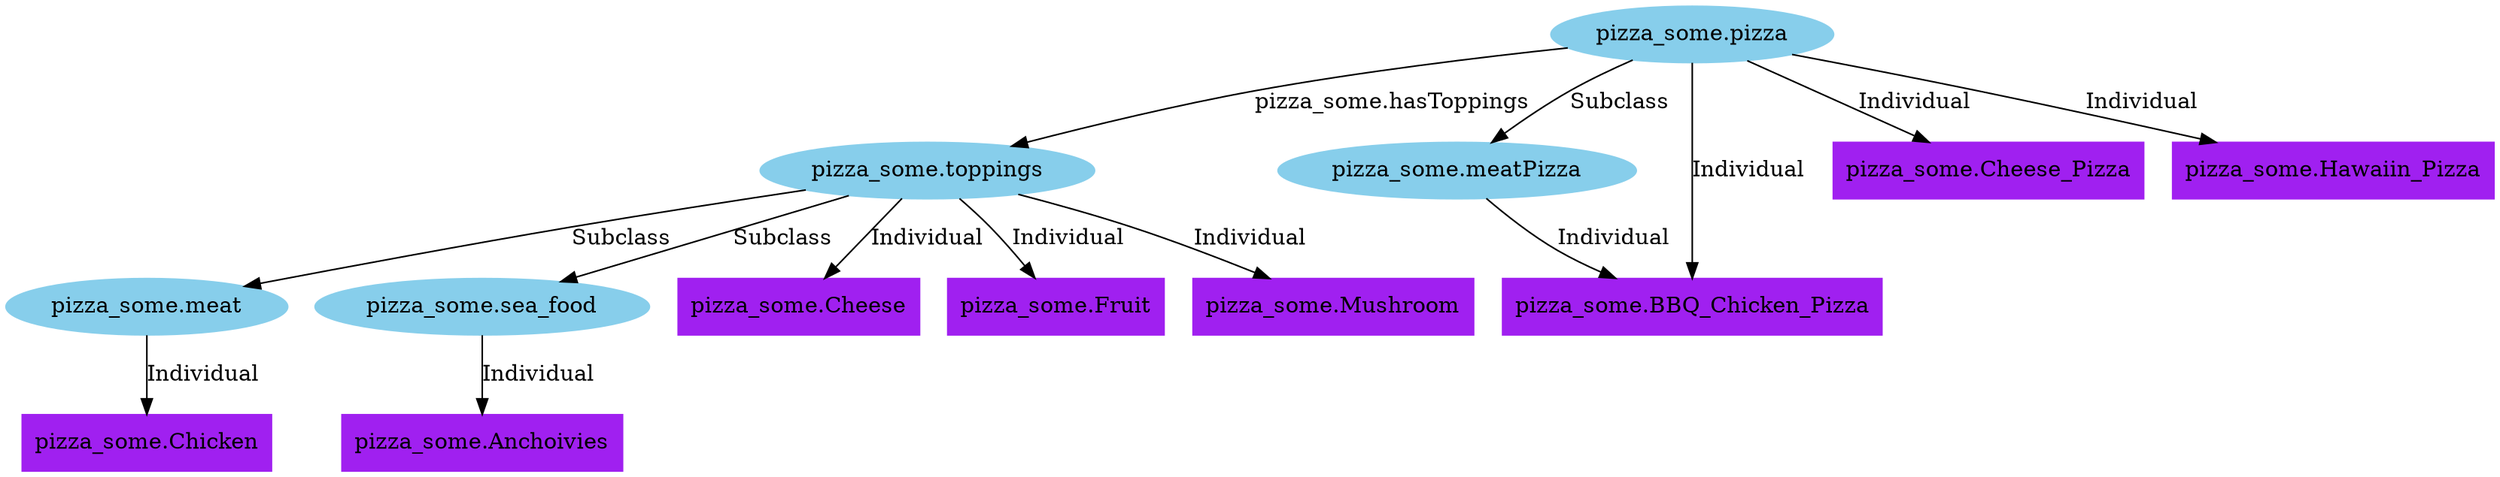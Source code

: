 digraph {
	"pizza_some.toppings" [color=skyblue shape=ellipse style=filled]
	"pizza_some.meat" [color=skyblue shape=ellipse style=filled]
	"pizza_some.toppings" -> "pizza_some.meat" [label=Subclass shape=normal]
	"pizza_some.pizza" [color=skyblue shape=ellipse style=filled]
	"pizza_some.meatPizza" [color=skyblue shape=ellipse style=filled]
	"pizza_some.pizza" -> "pizza_some.meatPizza" [label=Subclass shape=normal]
	"pizza_some.toppings" [color=skyblue shape=ellipse style=filled]
	"pizza_some.sea_food" [color=skyblue shape=ellipse style=filled]
	"pizza_some.toppings" -> "pizza_some.sea_food" [label=Subclass shape=normal]
	"pizza_some.sea_food" [color=skyblue shape=ellipse style=filled]
	"pizza_some.Anchoivies" [color=purple shape=box style=filled]
	"pizza_some.sea_food" -> "pizza_some.Anchoivies" [label=Individual shape=normal]
	"pizza_some.pizza" [color=skyblue shape=ellipse style=filled]
	"pizza_some.BBQ_Chicken_Pizza" [color=purple shape=box style=filled]
	"pizza_some.pizza" -> "pizza_some.BBQ_Chicken_Pizza" [label=Individual shape=normal]
	"pizza_some.meatPizza" [color=skyblue shape=ellipse style=filled]
	"pizza_some.BBQ_Chicken_Pizza" [color=purple shape=box style=filled]
	"pizza_some.meatPizza" -> "pizza_some.BBQ_Chicken_Pizza" [label=Individual shape=normal]
	"pizza_some.meat" [color=skyblue shape=ellipse style=filled]
	"pizza_some.Chicken" [color=purple shape=box style=filled]
	"pizza_some.meat" -> "pizza_some.Chicken" [label=Individual shape=normal]
	"pizza_some.toppings" [color=skyblue shape=ellipse style=filled]
	"pizza_some.Cheese" [color=purple shape=box style=filled]
	"pizza_some.toppings" -> "pizza_some.Cheese" [label=Individual shape=normal]
	"pizza_some.pizza" [color=skyblue shape=ellipse style=filled]
	"pizza_some.Cheese_Pizza" [color=purple shape=box style=filled]
	"pizza_some.pizza" -> "pizza_some.Cheese_Pizza" [label=Individual shape=normal]
	"pizza_some.toppings" [color=skyblue shape=ellipse style=filled]
	"pizza_some.Fruit" [color=purple shape=box style=filled]
	"pizza_some.toppings" -> "pizza_some.Fruit" [label=Individual shape=normal]
	"pizza_some.pizza" [color=skyblue shape=ellipse style=filled]
	"pizza_some.Hawaiin_Pizza" [color=purple shape=box style=filled]
	"pizza_some.pizza" -> "pizza_some.Hawaiin_Pizza" [label=Individual shape=normal]
	"pizza_some.toppings" [color=skyblue shape=ellipse style=filled]
	"pizza_some.Mushroom" [color=purple shape=box style=filled]
	"pizza_some.toppings" -> "pizza_some.Mushroom" [label=Individual shape=normal]
	"pizza_some.pizza" -> "pizza_some.toppings" [label="pizza_some.hasToppings" shape=normal]
}
